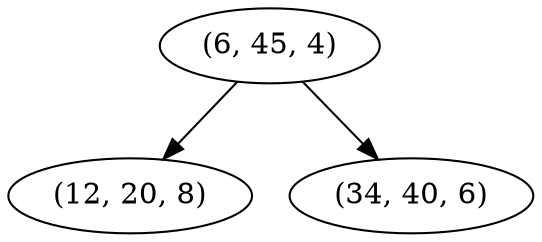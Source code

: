 digraph tree {
    "(6, 45, 4)";
    "(12, 20, 8)";
    "(34, 40, 6)";
    "(6, 45, 4)" -> "(12, 20, 8)";
    "(6, 45, 4)" -> "(34, 40, 6)";
}
